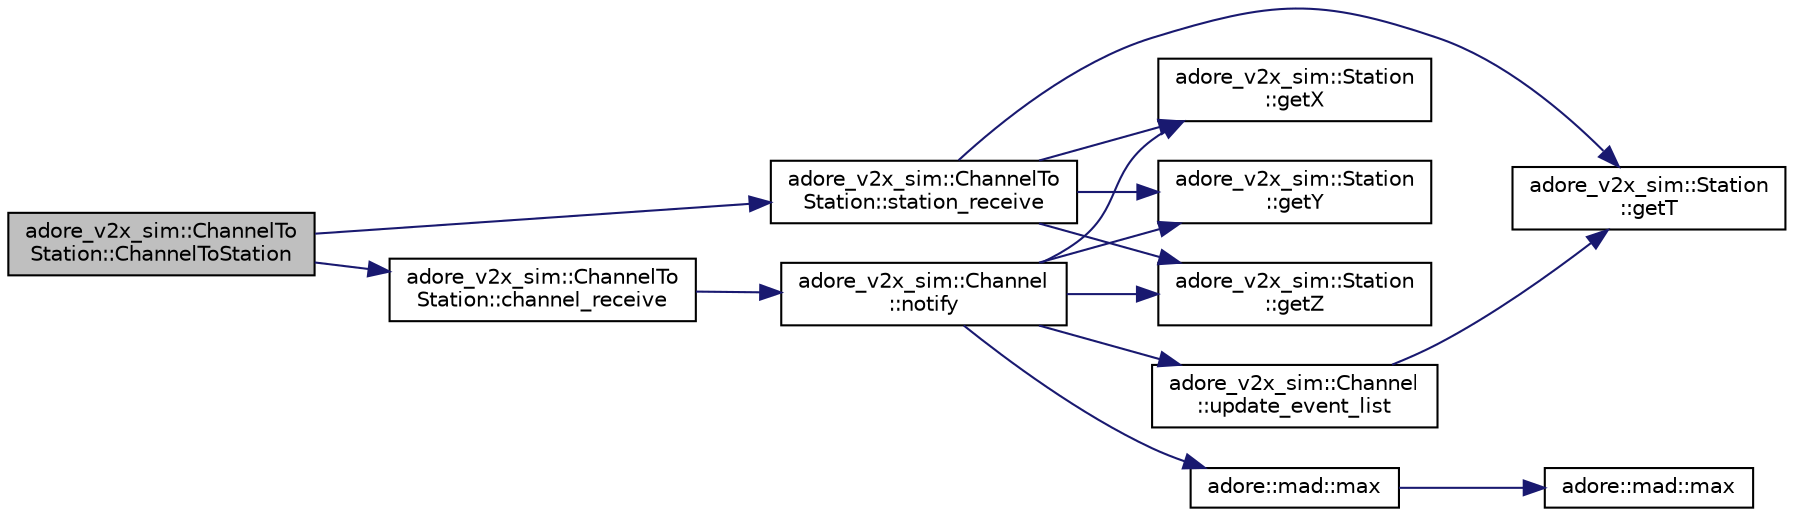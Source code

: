 digraph "adore_v2x_sim::ChannelToStation::ChannelToStation"
{
 // LATEX_PDF_SIZE
  edge [fontname="Helvetica",fontsize="10",labelfontname="Helvetica",labelfontsize="10"];
  node [fontname="Helvetica",fontsize="10",shape=record];
  rankdir="LR";
  Node1 [label="adore_v2x_sim::ChannelTo\lStation::ChannelToStation",height=0.2,width=0.4,color="black", fillcolor="grey75", style="filled", fontcolor="black",tooltip=" "];
  Node1 -> Node2 [color="midnightblue",fontsize="10",style="solid",fontname="Helvetica"];
  Node2 [label="adore_v2x_sim::ChannelTo\lStation::channel_receive",height=0.2,width=0.4,color="black", fillcolor="white", style="filled",URL="$classadore__v2x__sim_1_1ChannelToStation.html#a85d5f95e08d6a5afbdaa1223ab2c83ce",tooltip=" "];
  Node2 -> Node3 [color="midnightblue",fontsize="10",style="solid",fontname="Helvetica"];
  Node3 [label="adore_v2x_sim::Channel\l::notify",height=0.2,width=0.4,color="black", fillcolor="white", style="filled",URL="$classadore__v2x__sim_1_1Channel.html#ab7b3f83271d69662baaee91d9d293c5a",tooltip=" "];
  Node3 -> Node4 [color="midnightblue",fontsize="10",style="solid",fontname="Helvetica"];
  Node4 [label="adore_v2x_sim::Station\l::getX",height=0.2,width=0.4,color="black", fillcolor="white", style="filled",URL="$classadore__v2x__sim_1_1Station.html#af8bdc3a3e08ab6ca87a4c2dad05224a8",tooltip=" "];
  Node3 -> Node5 [color="midnightblue",fontsize="10",style="solid",fontname="Helvetica"];
  Node5 [label="adore_v2x_sim::Station\l::getY",height=0.2,width=0.4,color="black", fillcolor="white", style="filled",URL="$classadore__v2x__sim_1_1Station.html#a34dbb0ffa26e81660a9bc5597393c16c",tooltip=" "];
  Node3 -> Node6 [color="midnightblue",fontsize="10",style="solid",fontname="Helvetica"];
  Node6 [label="adore_v2x_sim::Station\l::getZ",height=0.2,width=0.4,color="black", fillcolor="white", style="filled",URL="$classadore__v2x__sim_1_1Station.html#a67b7399e6f0779db2a8b46a82686f779",tooltip=" "];
  Node3 -> Node7 [color="midnightblue",fontsize="10",style="solid",fontname="Helvetica"];
  Node7 [label="adore::mad::max",height=0.2,width=0.4,color="black", fillcolor="white", style="filled",URL="$namespaceadore_1_1mad.html#adea062854ef0b105a3fdca8cf2aca945",tooltip=" "];
  Node7 -> Node8 [color="midnightblue",fontsize="10",style="solid",fontname="Helvetica"];
  Node8 [label="adore::mad::max",height=0.2,width=0.4,color="black", fillcolor="white", style="filled",URL="$namespaceadore_1_1mad.html#a618a8842fed7b9375957b1e393c58492",tooltip=" "];
  Node3 -> Node9 [color="midnightblue",fontsize="10",style="solid",fontname="Helvetica"];
  Node9 [label="adore_v2x_sim::Channel\l::update_event_list",height=0.2,width=0.4,color="black", fillcolor="white", style="filled",URL="$classadore__v2x__sim_1_1Channel.html#a5285aecf2269490e6bf656216c74f09f",tooltip=" "];
  Node9 -> Node10 [color="midnightblue",fontsize="10",style="solid",fontname="Helvetica"];
  Node10 [label="adore_v2x_sim::Station\l::getT",height=0.2,width=0.4,color="black", fillcolor="white", style="filled",URL="$classadore__v2x__sim_1_1Station.html#ab4a4019d8201892da26ca798eef629cd",tooltip=" "];
  Node1 -> Node11 [color="midnightblue",fontsize="10",style="solid",fontname="Helvetica"];
  Node11 [label="adore_v2x_sim::ChannelTo\lStation::station_receive",height=0.2,width=0.4,color="black", fillcolor="white", style="filled",URL="$classadore__v2x__sim_1_1ChannelToStation.html#a37cad9ad3049f108d246d0ace6d64c85",tooltip=" "];
  Node11 -> Node10 [color="midnightblue",fontsize="10",style="solid",fontname="Helvetica"];
  Node11 -> Node4 [color="midnightblue",fontsize="10",style="solid",fontname="Helvetica"];
  Node11 -> Node5 [color="midnightblue",fontsize="10",style="solid",fontname="Helvetica"];
  Node11 -> Node6 [color="midnightblue",fontsize="10",style="solid",fontname="Helvetica"];
}
